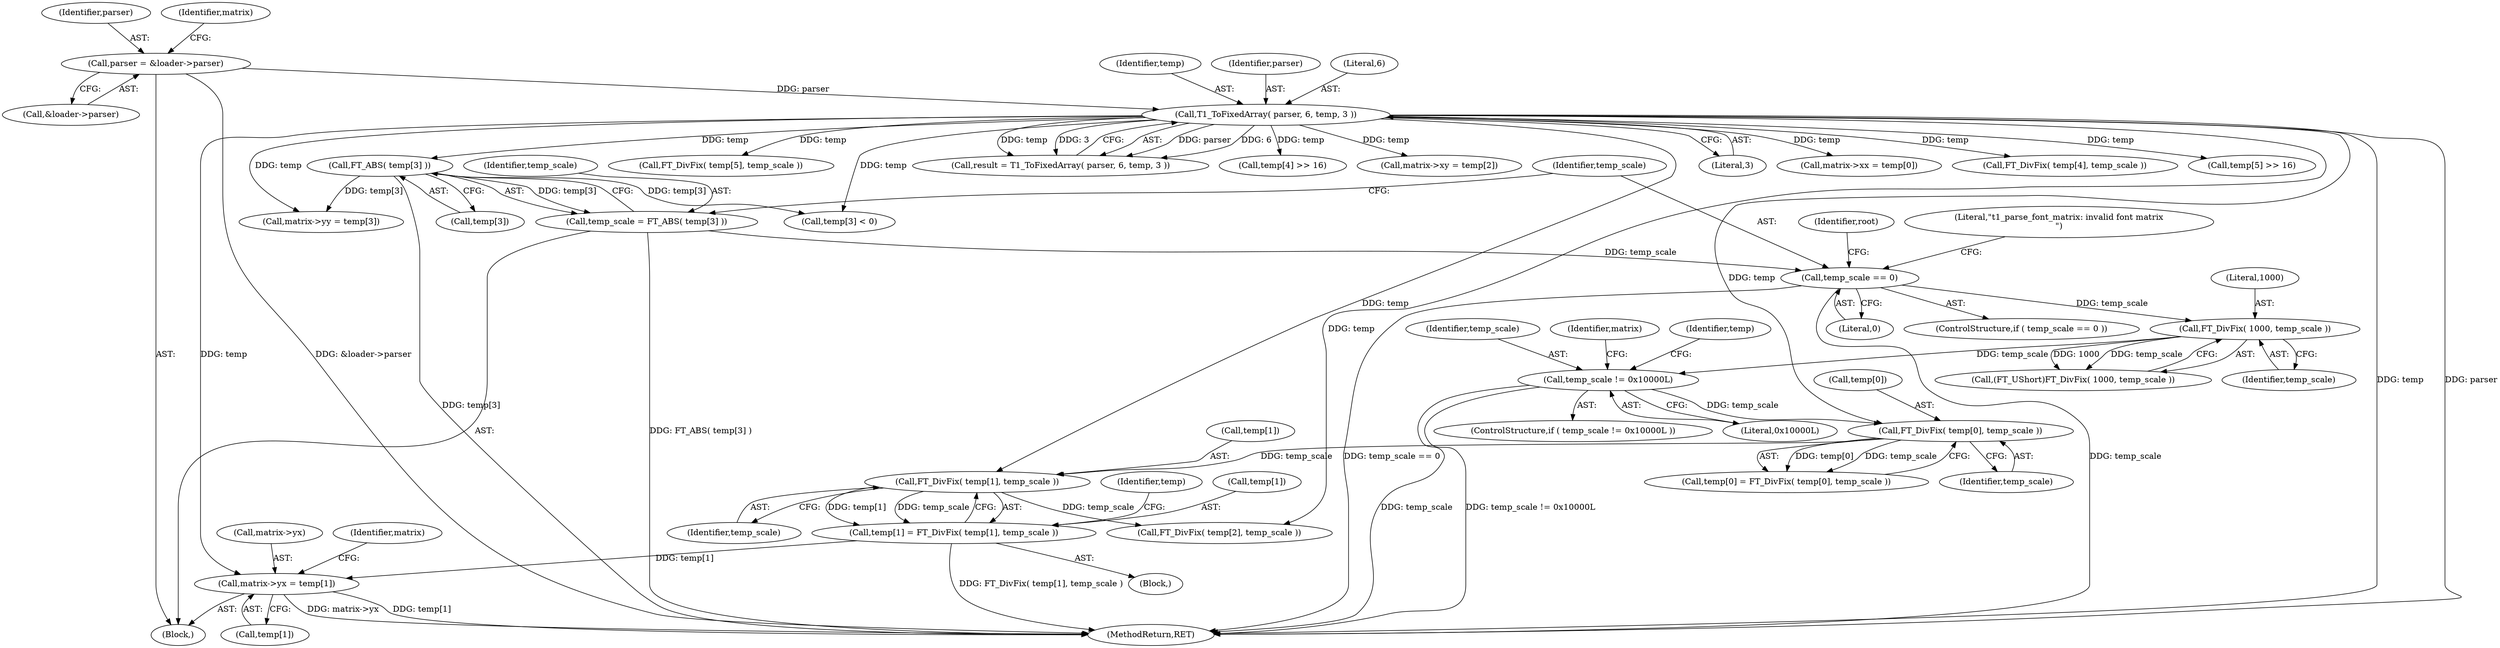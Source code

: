 digraph "0_savannah_8b281f83e8516535756f92dbf90940ac44bd45e1_0@pointer" {
"1000268" [label="(Call,matrix->yx = temp[1])"];
"1000148" [label="(Call,T1_ToFixedArray( parser, 6, temp, 3 ))"];
"1000110" [label="(Call,parser = &loader->parser)"];
"1000212" [label="(Call,temp[1] = FT_DivFix( temp[1], temp_scale ))"];
"1000216" [label="(Call,FT_DivFix( temp[1], temp_scale ))"];
"1000207" [label="(Call,FT_DivFix( temp[0], temp_scale ))"];
"1000199" [label="(Call,temp_scale != 0x10000L)"];
"1000195" [label="(Call,FT_DivFix( 1000, temp_scale ))"];
"1000174" [label="(Call,temp_scale == 0)"];
"1000167" [label="(Call,temp_scale = FT_ABS( temp[3] ))"];
"1000169" [label="(Call,FT_ABS( temp[3] ))"];
"1000197" [label="(Identifier,temp_scale)"];
"1000307" [label="(MethodReturn,RET)"];
"1000198" [label="(ControlStructure,if ( temp_scale != 0x10000L ))"];
"1000175" [label="(Identifier,temp_scale)"];
"1000196" [label="(Literal,1000)"];
"1000243" [label="(Call,FT_DivFix( temp[5], temp_scale ))"];
"1000220" [label="(Identifier,temp_scale)"];
"1000151" [label="(Identifier,temp)"];
"1000191" [label="(Identifier,root)"];
"1000212" [label="(Call,temp[1] = FT_DivFix( temp[1], temp_scale ))"];
"1000223" [label="(Identifier,temp)"];
"1000167" [label="(Call,temp_scale = FT_ABS( temp[3] ))"];
"1000205" [label="(Identifier,temp)"];
"1000225" [label="(Call,FT_DivFix( temp[2], temp_scale ))"];
"1000277" [label="(Identifier,matrix)"];
"1000111" [label="(Identifier,parser)"];
"1000213" [label="(Call,temp[1])"];
"1000110" [label="(Call,parser = &loader->parser)"];
"1000118" [label="(Identifier,matrix)"];
"1000148" [label="(Call,T1_ToFixedArray( parser, 6, temp, 3 ))"];
"1000216" [label="(Call,FT_DivFix( temp[1], temp_scale ))"];
"1000169" [label="(Call,FT_ABS( temp[3] ))"];
"1000108" [label="(Block,)"];
"1000203" [label="(Call,temp[0] = FT_DivFix( temp[0], temp_scale ))"];
"1000200" [label="(Identifier,temp_scale)"];
"1000146" [label="(Call,result = T1_ToFixedArray( parser, 6, temp, 3 ))"];
"1000211" [label="(Identifier,temp_scale)"];
"1000217" [label="(Call,temp[1])"];
"1000207" [label="(Call,FT_DivFix( temp[0], temp_scale ))"];
"1000293" [label="(Call,temp[4] >> 16)"];
"1000112" [label="(Call,&loader->parser)"];
"1000168" [label="(Identifier,temp_scale)"];
"1000202" [label="(Block,)"];
"1000275" [label="(Call,matrix->xy = temp[2])"];
"1000149" [label="(Identifier,parser)"];
"1000269" [label="(Call,matrix->yx)"];
"1000282" [label="(Call,matrix->yy = temp[3])"];
"1000253" [label="(Call,temp[3] < 0)"];
"1000195" [label="(Call,FT_DivFix( 1000, temp_scale ))"];
"1000272" [label="(Call,temp[1])"];
"1000268" [label="(Call,matrix->yx = temp[1])"];
"1000201" [label="(Literal,0x10000L)"];
"1000263" [label="(Identifier,matrix)"];
"1000176" [label="(Literal,0)"];
"1000179" [label="(Literal,\"t1_parse_font_matrix: invalid font matrix\n\")"];
"1000152" [label="(Literal,3)"];
"1000261" [label="(Call,matrix->xx = temp[0])"];
"1000174" [label="(Call,temp_scale == 0)"];
"1000170" [label="(Call,temp[3])"];
"1000173" [label="(ControlStructure,if ( temp_scale == 0 ))"];
"1000234" [label="(Call,FT_DivFix( temp[4], temp_scale ))"];
"1000150" [label="(Literal,6)"];
"1000208" [label="(Call,temp[0])"];
"1000199" [label="(Call,temp_scale != 0x10000L)"];
"1000193" [label="(Call,(FT_UShort)FT_DivFix( 1000, temp_scale ))"];
"1000302" [label="(Call,temp[5] >> 16)"];
"1000268" -> "1000108"  [label="AST: "];
"1000268" -> "1000272"  [label="CFG: "];
"1000269" -> "1000268"  [label="AST: "];
"1000272" -> "1000268"  [label="AST: "];
"1000277" -> "1000268"  [label="CFG: "];
"1000268" -> "1000307"  [label="DDG: matrix->yx"];
"1000268" -> "1000307"  [label="DDG: temp[1]"];
"1000148" -> "1000268"  [label="DDG: temp"];
"1000212" -> "1000268"  [label="DDG: temp[1]"];
"1000148" -> "1000146"  [label="AST: "];
"1000148" -> "1000152"  [label="CFG: "];
"1000149" -> "1000148"  [label="AST: "];
"1000150" -> "1000148"  [label="AST: "];
"1000151" -> "1000148"  [label="AST: "];
"1000152" -> "1000148"  [label="AST: "];
"1000146" -> "1000148"  [label="CFG: "];
"1000148" -> "1000307"  [label="DDG: temp"];
"1000148" -> "1000307"  [label="DDG: parser"];
"1000148" -> "1000146"  [label="DDG: parser"];
"1000148" -> "1000146"  [label="DDG: 6"];
"1000148" -> "1000146"  [label="DDG: temp"];
"1000148" -> "1000146"  [label="DDG: 3"];
"1000110" -> "1000148"  [label="DDG: parser"];
"1000148" -> "1000169"  [label="DDG: temp"];
"1000148" -> "1000207"  [label="DDG: temp"];
"1000148" -> "1000216"  [label="DDG: temp"];
"1000148" -> "1000225"  [label="DDG: temp"];
"1000148" -> "1000234"  [label="DDG: temp"];
"1000148" -> "1000243"  [label="DDG: temp"];
"1000148" -> "1000253"  [label="DDG: temp"];
"1000148" -> "1000261"  [label="DDG: temp"];
"1000148" -> "1000275"  [label="DDG: temp"];
"1000148" -> "1000282"  [label="DDG: temp"];
"1000148" -> "1000293"  [label="DDG: temp"];
"1000148" -> "1000302"  [label="DDG: temp"];
"1000110" -> "1000108"  [label="AST: "];
"1000110" -> "1000112"  [label="CFG: "];
"1000111" -> "1000110"  [label="AST: "];
"1000112" -> "1000110"  [label="AST: "];
"1000118" -> "1000110"  [label="CFG: "];
"1000110" -> "1000307"  [label="DDG: &loader->parser"];
"1000212" -> "1000202"  [label="AST: "];
"1000212" -> "1000216"  [label="CFG: "];
"1000213" -> "1000212"  [label="AST: "];
"1000216" -> "1000212"  [label="AST: "];
"1000223" -> "1000212"  [label="CFG: "];
"1000212" -> "1000307"  [label="DDG: FT_DivFix( temp[1], temp_scale )"];
"1000216" -> "1000212"  [label="DDG: temp[1]"];
"1000216" -> "1000212"  [label="DDG: temp_scale"];
"1000216" -> "1000220"  [label="CFG: "];
"1000217" -> "1000216"  [label="AST: "];
"1000220" -> "1000216"  [label="AST: "];
"1000207" -> "1000216"  [label="DDG: temp_scale"];
"1000216" -> "1000225"  [label="DDG: temp_scale"];
"1000207" -> "1000203"  [label="AST: "];
"1000207" -> "1000211"  [label="CFG: "];
"1000208" -> "1000207"  [label="AST: "];
"1000211" -> "1000207"  [label="AST: "];
"1000203" -> "1000207"  [label="CFG: "];
"1000207" -> "1000203"  [label="DDG: temp[0]"];
"1000207" -> "1000203"  [label="DDG: temp_scale"];
"1000199" -> "1000207"  [label="DDG: temp_scale"];
"1000199" -> "1000198"  [label="AST: "];
"1000199" -> "1000201"  [label="CFG: "];
"1000200" -> "1000199"  [label="AST: "];
"1000201" -> "1000199"  [label="AST: "];
"1000205" -> "1000199"  [label="CFG: "];
"1000263" -> "1000199"  [label="CFG: "];
"1000199" -> "1000307"  [label="DDG: temp_scale != 0x10000L"];
"1000199" -> "1000307"  [label="DDG: temp_scale"];
"1000195" -> "1000199"  [label="DDG: temp_scale"];
"1000195" -> "1000193"  [label="AST: "];
"1000195" -> "1000197"  [label="CFG: "];
"1000196" -> "1000195"  [label="AST: "];
"1000197" -> "1000195"  [label="AST: "];
"1000193" -> "1000195"  [label="CFG: "];
"1000195" -> "1000193"  [label="DDG: 1000"];
"1000195" -> "1000193"  [label="DDG: temp_scale"];
"1000174" -> "1000195"  [label="DDG: temp_scale"];
"1000174" -> "1000173"  [label="AST: "];
"1000174" -> "1000176"  [label="CFG: "];
"1000175" -> "1000174"  [label="AST: "];
"1000176" -> "1000174"  [label="AST: "];
"1000179" -> "1000174"  [label="CFG: "];
"1000191" -> "1000174"  [label="CFG: "];
"1000174" -> "1000307"  [label="DDG: temp_scale == 0"];
"1000174" -> "1000307"  [label="DDG: temp_scale"];
"1000167" -> "1000174"  [label="DDG: temp_scale"];
"1000167" -> "1000108"  [label="AST: "];
"1000167" -> "1000169"  [label="CFG: "];
"1000168" -> "1000167"  [label="AST: "];
"1000169" -> "1000167"  [label="AST: "];
"1000175" -> "1000167"  [label="CFG: "];
"1000167" -> "1000307"  [label="DDG: FT_ABS( temp[3] )"];
"1000169" -> "1000167"  [label="DDG: temp[3]"];
"1000169" -> "1000170"  [label="CFG: "];
"1000170" -> "1000169"  [label="AST: "];
"1000169" -> "1000307"  [label="DDG: temp[3]"];
"1000169" -> "1000253"  [label="DDG: temp[3]"];
"1000169" -> "1000282"  [label="DDG: temp[3]"];
}
